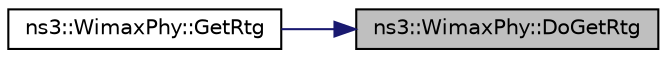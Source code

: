 digraph "ns3::WimaxPhy::DoGetRtg"
{
 // LATEX_PDF_SIZE
  edge [fontname="Helvetica",fontsize="10",labelfontname="Helvetica",labelfontsize="10"];
  node [fontname="Helvetica",fontsize="10",shape=record];
  rankdir="RL";
  Node1 [label="ns3::WimaxPhy::DoGetRtg",height=0.2,width=0.4,color="black", fillcolor="grey75", style="filled", fontcolor="black",tooltip="Get RTG."];
  Node1 -> Node2 [dir="back",color="midnightblue",fontsize="10",style="solid",fontname="Helvetica"];
  Node2 [label="ns3::WimaxPhy::GetRtg",height=0.2,width=0.4,color="black", fillcolor="white", style="filled",URL="$classns3_1_1_wimax_phy.html#aa529f198c059f17b3dff866c88eda172",tooltip="Get the receive/transmit transition gap."];
}
